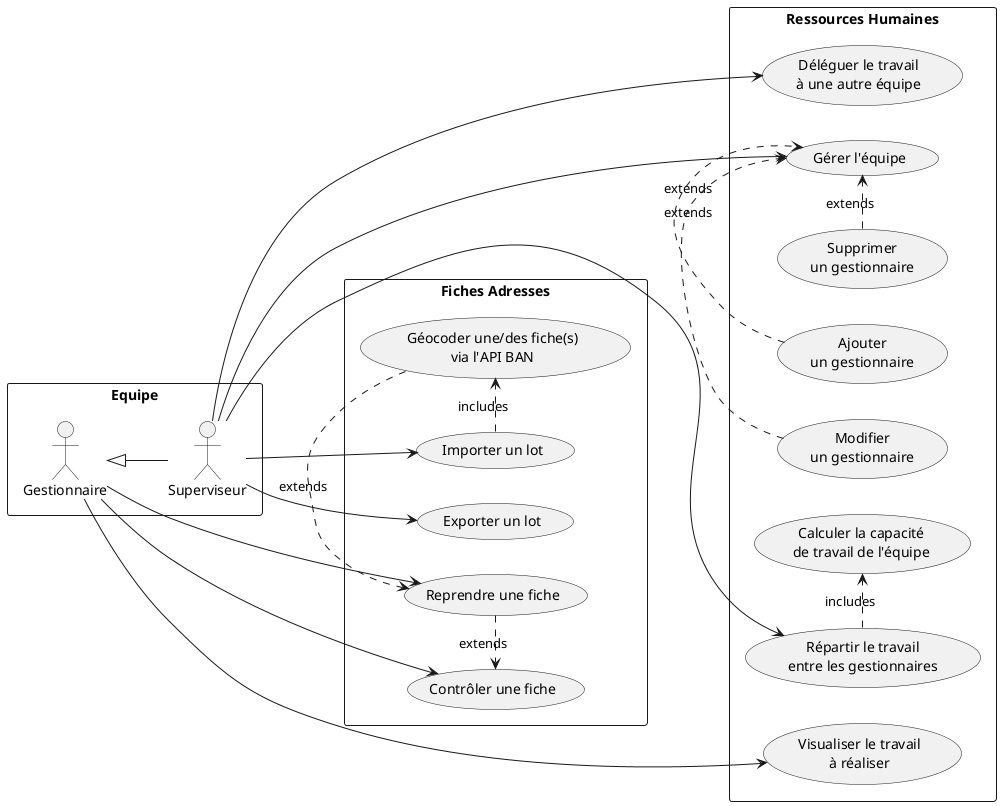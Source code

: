 @startuml "uml_cas"
left to right direction

rectangle "Equipe" {
    :Gestionnaire: as user
    :Superviseur: as admin
    user <|-- admin
}

rectangle "Fiches Adresses" {
    usecase "Importer un lot" as importer
    usecase api as "Géocoder une/des fiche(s)
    via l'API BAN"
    (importer) .> (api) : includes
    usecase "Exporter un lot" as exporter
    usecase "Contrôler une fiche" as controler
    usecase "Reprendre une fiche" as reprendre
    (api) .> (reprendre) : extends
    (reprendre) .> (controler) : extends
}

rectangle "Ressources Humaines"{
    usecase viewwork as "Visualiser le travail
    à réaliser"
    usecase adduser as "Ajouter
    un gestionnaire"
    usecase edituser as "Modifier
    un gestionnaire"
    usecase deluser as "Supprimer
    un gestionnaire"
    usecase "Gérer l'équipe" as usermgt
    (adduser) .> (usermgt) : extends
    (edituser) .> (usermgt) : extends
    (deluser) .> (usermgt) : extends
    usecase affecter as "Répartir le travail
    entre les gestionnaires"
    usecase calcwork as "Calculer la capacité
    de travail de l'équipe"
    (affecter) .> (calcwork) : includes
    usecase deleguer as "Déléguer le travail
    à une autre équipe"
}

user --> controler
user -> reprendre
user --> viewwork
admin -> importer
admin --> exporter
admin --> affecter
admin ---> usermgt
admin ---> deleguer

@enduml